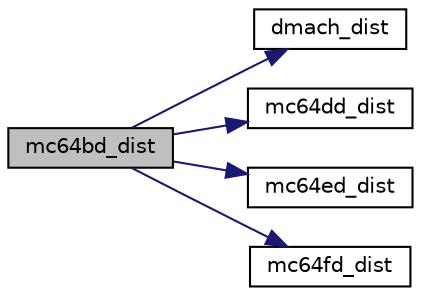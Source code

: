 digraph "mc64bd_dist"
{
 // LATEX_PDF_SIZE
  edge [fontname="Helvetica",fontsize="10",labelfontname="Helvetica",labelfontsize="10"];
  node [fontname="Helvetica",fontsize="10",shape=record];
  rankdir="LR";
  Node1 [label="mc64bd_dist",height=0.2,width=0.4,color="black", fillcolor="grey75", style="filled", fontcolor="black",tooltip=" "];
  Node1 -> Node2 [color="midnightblue",fontsize="10",style="solid",fontname="Helvetica"];
  Node2 [label="dmach_dist",height=0.2,width=0.4,color="black", fillcolor="white", style="filled",URL="$dmach__dist_8c.html#a9f1d303ee9a82228d1979f3618c27e85",tooltip=" "];
  Node1 -> Node3 [color="midnightblue",fontsize="10",style="solid",fontname="Helvetica"];
  Node3 [label="mc64dd_dist",height=0.2,width=0.4,color="black", fillcolor="white", style="filled",URL="$mc64ad__dist_8c.html#a4151157422f25720fab7e0471b8220a4",tooltip=" "];
  Node1 -> Node4 [color="midnightblue",fontsize="10",style="solid",fontname="Helvetica"];
  Node4 [label="mc64ed_dist",height=0.2,width=0.4,color="black", fillcolor="white", style="filled",URL="$mc64ad__dist_8c.html#a15d43baaed647a9a3f378ea355fd3b67",tooltip=" "];
  Node1 -> Node5 [color="midnightblue",fontsize="10",style="solid",fontname="Helvetica"];
  Node5 [label="mc64fd_dist",height=0.2,width=0.4,color="black", fillcolor="white", style="filled",URL="$mc64ad__dist_8c.html#a60df2206c104dd448b3485b6318c32dc",tooltip=" "];
}
